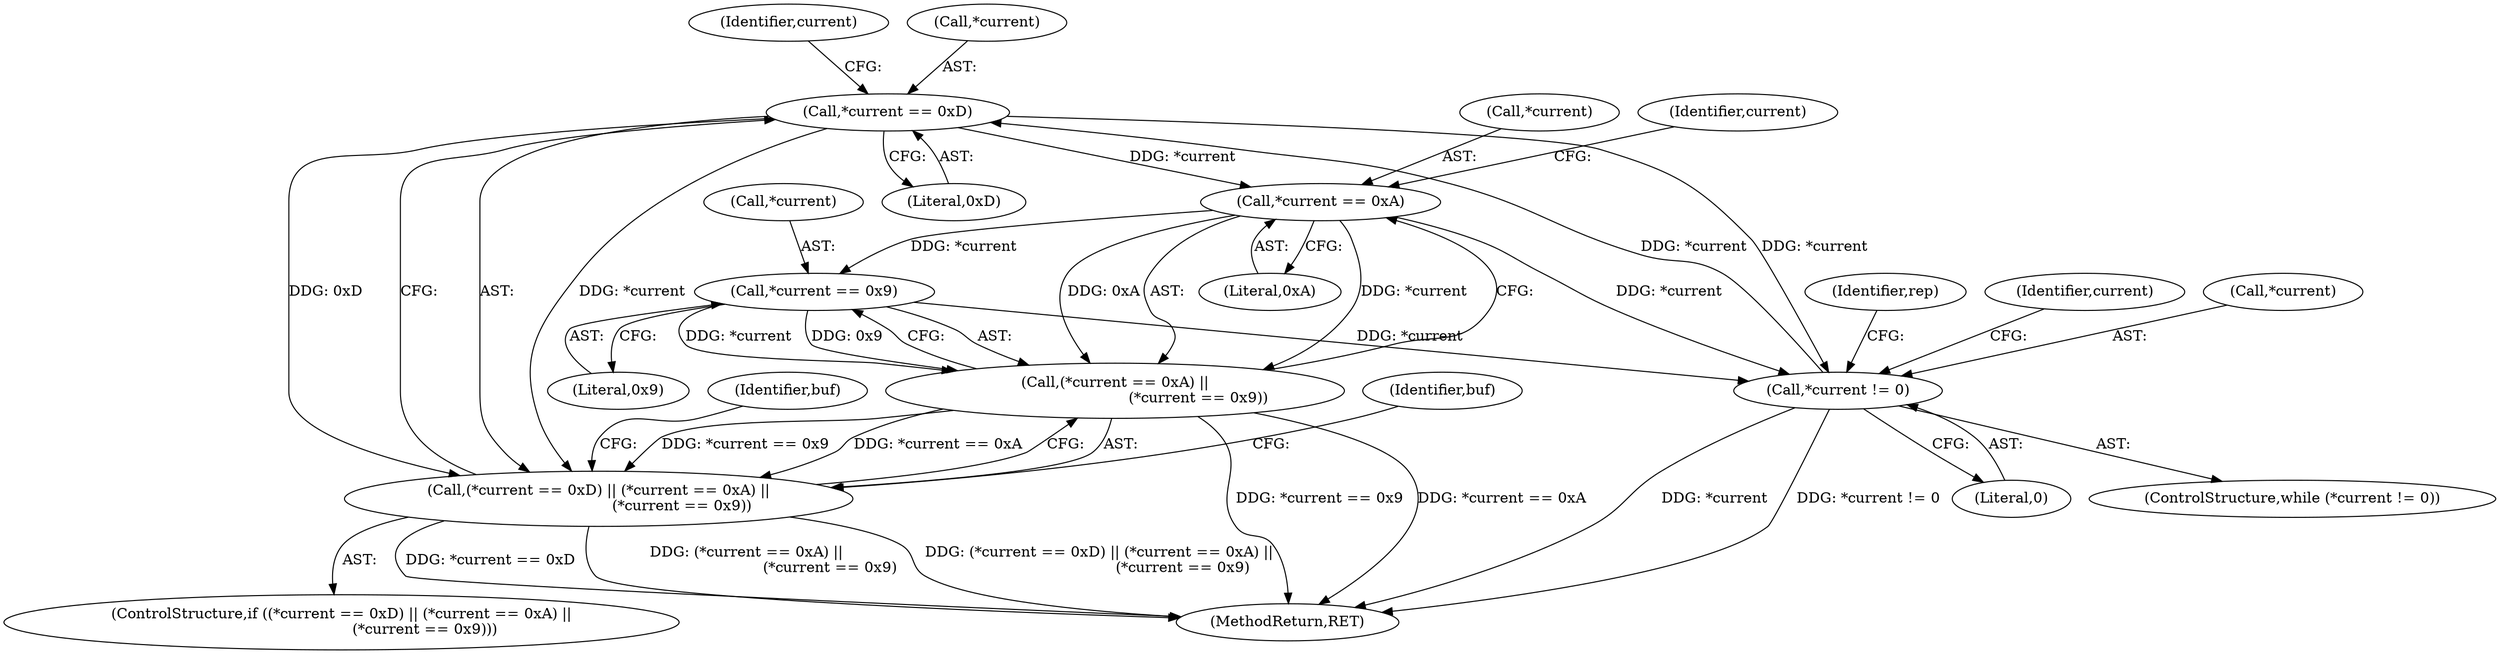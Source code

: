 digraph "0_Chrome_d0947db40187f4708c58e64cbd6013faf9eddeed_0@pointer" {
"1000478" [label="(Call,*current == 0xD)"];
"1000471" [label="(Call,*current != 0)"];
"1000487" [label="(Call,*current == 0x9)"];
"1000483" [label="(Call,*current == 0xA)"];
"1000478" [label="(Call,*current == 0xD)"];
"1000477" [label="(Call,(*current == 0xD) || (*current == 0xA) ||\n                                    (*current == 0x9))"];
"1000482" [label="(Call,(*current == 0xA) ||\n                                    (*current == 0x9))"];
"1000471" [label="(Call,*current != 0)"];
"1000474" [label="(Literal,0)"];
"1000483" [label="(Call,*current == 0xA)"];
"1000503" [label="(Identifier,buf)"];
"1000486" [label="(Literal,0xA)"];
"1000485" [label="(Identifier,current)"];
"1000520" [label="(Identifier,rep)"];
"1000480" [label="(Identifier,current)"];
"1000484" [label="(Call,*current)"];
"1000481" [label="(Literal,0xD)"];
"1000482" [label="(Call,(*current == 0xA) ||\n                                    (*current == 0x9))"];
"1000478" [label="(Call,*current == 0xD)"];
"1000812" [label="(MethodReturn,RET)"];
"1000477" [label="(Call,(*current == 0xD) || (*current == 0xA) ||\n                                    (*current == 0x9))"];
"1000470" [label="(ControlStructure,while (*current != 0))"];
"1000476" [label="(ControlStructure,if ((*current == 0xD) || (*current == 0xA) ||\n                                    (*current == 0x9)))"];
"1000488" [label="(Call,*current)"];
"1000479" [label="(Call,*current)"];
"1000472" [label="(Call,*current)"];
"1000487" [label="(Call,*current == 0x9)"];
"1000490" [label="(Literal,0x9)"];
"1000494" [label="(Identifier,buf)"];
"1000489" [label="(Identifier,current)"];
"1000478" -> "1000477"  [label="AST: "];
"1000478" -> "1000481"  [label="CFG: "];
"1000479" -> "1000478"  [label="AST: "];
"1000481" -> "1000478"  [label="AST: "];
"1000485" -> "1000478"  [label="CFG: "];
"1000477" -> "1000478"  [label="CFG: "];
"1000478" -> "1000471"  [label="DDG: *current"];
"1000478" -> "1000477"  [label="DDG: *current"];
"1000478" -> "1000477"  [label="DDG: 0xD"];
"1000471" -> "1000478"  [label="DDG: *current"];
"1000478" -> "1000483"  [label="DDG: *current"];
"1000471" -> "1000470"  [label="AST: "];
"1000471" -> "1000474"  [label="CFG: "];
"1000472" -> "1000471"  [label="AST: "];
"1000474" -> "1000471"  [label="AST: "];
"1000480" -> "1000471"  [label="CFG: "];
"1000520" -> "1000471"  [label="CFG: "];
"1000471" -> "1000812"  [label="DDG: *current"];
"1000471" -> "1000812"  [label="DDG: *current != 0"];
"1000487" -> "1000471"  [label="DDG: *current"];
"1000483" -> "1000471"  [label="DDG: *current"];
"1000487" -> "1000482"  [label="AST: "];
"1000487" -> "1000490"  [label="CFG: "];
"1000488" -> "1000487"  [label="AST: "];
"1000490" -> "1000487"  [label="AST: "];
"1000482" -> "1000487"  [label="CFG: "];
"1000487" -> "1000482"  [label="DDG: *current"];
"1000487" -> "1000482"  [label="DDG: 0x9"];
"1000483" -> "1000487"  [label="DDG: *current"];
"1000483" -> "1000482"  [label="AST: "];
"1000483" -> "1000486"  [label="CFG: "];
"1000484" -> "1000483"  [label="AST: "];
"1000486" -> "1000483"  [label="AST: "];
"1000489" -> "1000483"  [label="CFG: "];
"1000482" -> "1000483"  [label="CFG: "];
"1000483" -> "1000482"  [label="DDG: *current"];
"1000483" -> "1000482"  [label="DDG: 0xA"];
"1000477" -> "1000476"  [label="AST: "];
"1000477" -> "1000482"  [label="CFG: "];
"1000482" -> "1000477"  [label="AST: "];
"1000494" -> "1000477"  [label="CFG: "];
"1000503" -> "1000477"  [label="CFG: "];
"1000477" -> "1000812"  [label="DDG: (*current == 0xD) || (*current == 0xA) ||\n                                    (*current == 0x9)"];
"1000477" -> "1000812"  [label="DDG: *current == 0xD"];
"1000477" -> "1000812"  [label="DDG: (*current == 0xA) ||\n                                    (*current == 0x9)"];
"1000482" -> "1000477"  [label="DDG: *current == 0xA"];
"1000482" -> "1000477"  [label="DDG: *current == 0x9"];
"1000482" -> "1000812"  [label="DDG: *current == 0xA"];
"1000482" -> "1000812"  [label="DDG: *current == 0x9"];
}
